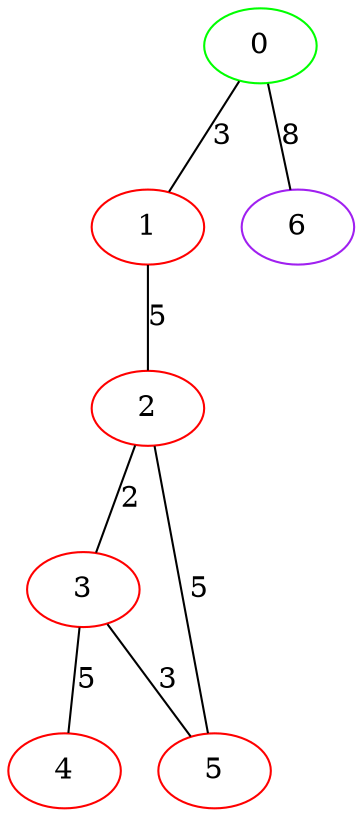 graph "" {
0 [color=green, weight=2];
1 [color=red, weight=1];
2 [color=red, weight=1];
3 [color=red, weight=1];
4 [color=red, weight=1];
5 [color=red, weight=1];
6 [color=purple, weight=4];
0 -- 1  [key=0, label=3];
0 -- 6  [key=0, label=8];
1 -- 2  [key=0, label=5];
2 -- 3  [key=0, label=2];
2 -- 5  [key=0, label=5];
3 -- 4  [key=0, label=5];
3 -- 5  [key=0, label=3];
}
